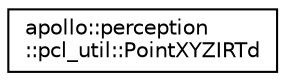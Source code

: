 digraph "Graphical Class Hierarchy"
{
  edge [fontname="Helvetica",fontsize="10",labelfontname="Helvetica",labelfontsize="10"];
  node [fontname="Helvetica",fontsize="10",shape=record];
  rankdir="LR";
  Node0 [label="apollo::perception\l::pcl_util::PointXYZIRTd",height=0.2,width=0.4,color="black", fillcolor="white", style="filled",URL="$structapollo_1_1perception_1_1pcl__util_1_1PointXYZIRTd.html"];
}
